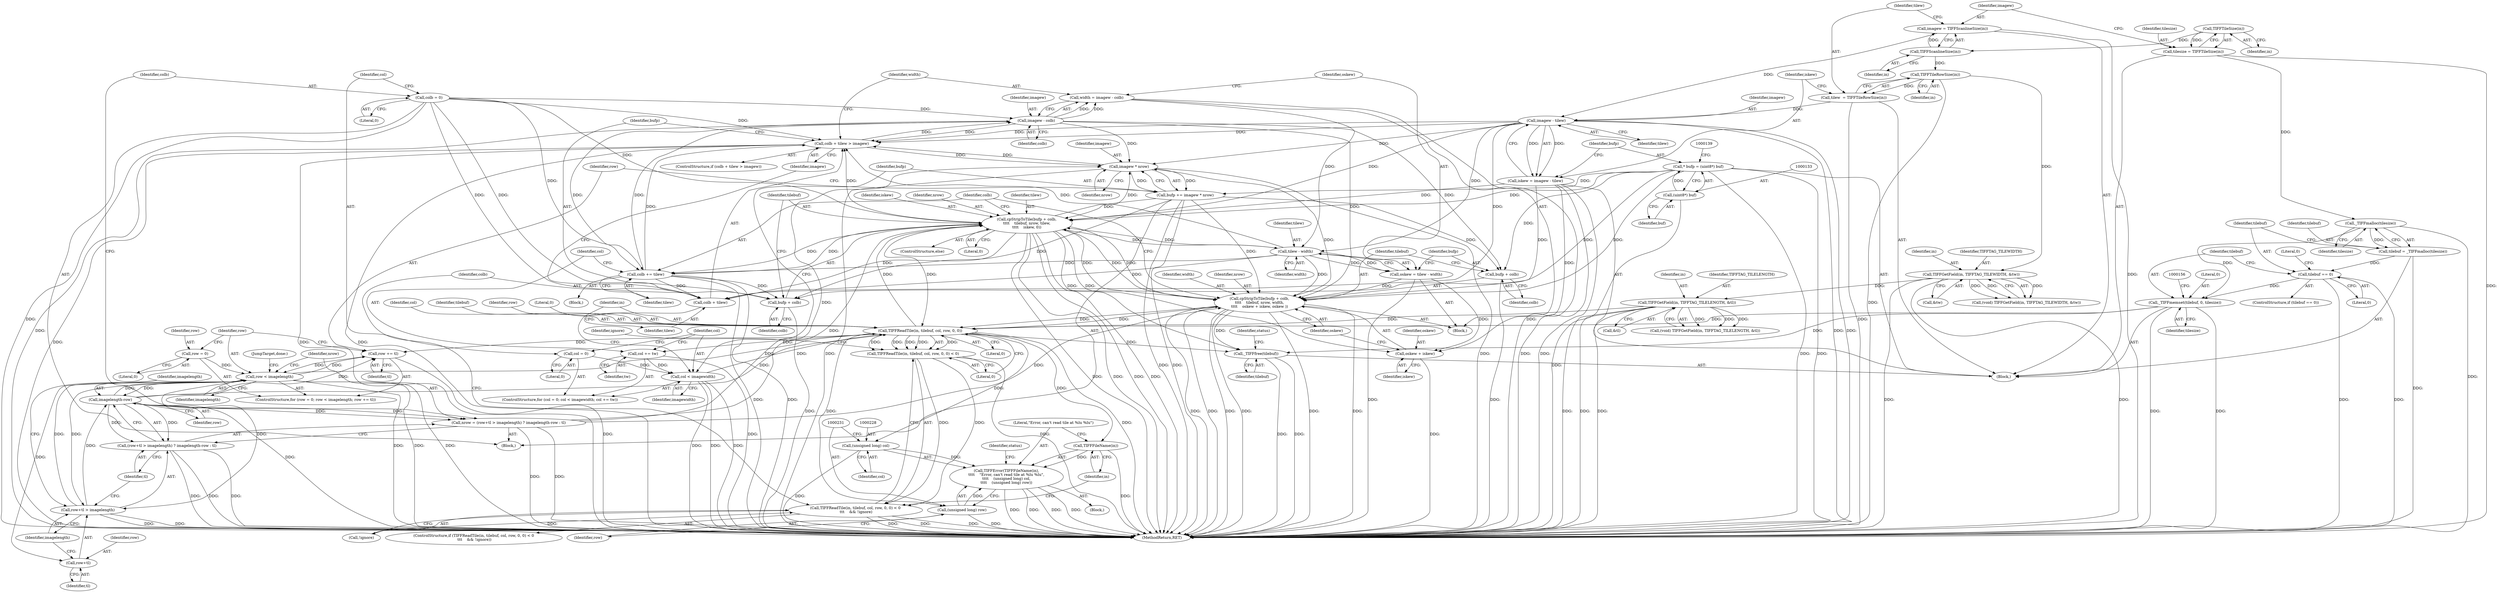 digraph "1_libtiff_5ad9d8016fbb60109302d558f7edb2cb2a3bb8e3@integer" {
"1000245" [label="(Call,width = imagew - colb)"];
"1000247" [label="(Call,imagew - colb)"];
"1000238" [label="(Call,colb + tilew > imagew)"];
"1000194" [label="(Call,colb = 0)"];
"1000277" [label="(Call,colb += tilew)"];
"1000253" [label="(Call,tilew - width)"];
"1000126" [label="(Call,imagew - tilew)"];
"1000114" [label="(Call,imagew = TIFFScanlineSize(in))"];
"1000116" [label="(Call,TIFFScanlineSize(in))"];
"1000110" [label="(Call,TIFFTileSize(in))"];
"1000119" [label="(Call,tilew  = TIFFTileRowSize(in))"];
"1000121" [label="(Call,TIFFTileRowSize(in))"];
"1000268" [label="(Call,cpStripToTile(bufp + colb,\n\t\t\t\t    tilebuf, nrow, tilew,\n\t\t\t\t    iskew, 0))"];
"1000280" [label="(Call,bufp += imagew * nrow)"];
"1000282" [label="(Call,imagew * nrow)"];
"1000181" [label="(Call,nrow = (row+tl > imagelength) ? imagelength-row : tl)"];
"1000189" [label="(Call,imagelength-row)"];
"1000184" [label="(Call,row+tl > imagelength)"];
"1000173" [label="(Call,row < imagelength)"];
"1000170" [label="(Call,row = 0)"];
"1000176" [label="(Call,row += tl)"];
"1000212" [label="(Call,TIFFReadTile(in, tilebuf, col, row, 0, 0))"];
"1000164" [label="(Call,TIFFGetField(in, TIFFTAG_TILELENGTH, &tl))"];
"1000157" [label="(Call,TIFFGetField(in, TIFFTAG_TILEWIDTH, &tw))"];
"1000256" [label="(Call,cpStripToTile(bufp + colb,\n\t\t\t\t    tilebuf, nrow, width,\n\t\t\t\t    oskew + iskew, oskew ))"];
"1000130" [label="(Call,* bufp = (uint8*) buf)"];
"1000132" [label="(Call,(uint8*) buf)"];
"1000251" [label="(Call,oskew = tilew - width)"];
"1000124" [label="(Call,iskew = imagew - tilew)"];
"1000151" [label="(Call,_TIFFmemset(tilebuf, 0, tilesize))"];
"1000146" [label="(Call,tilebuf == 0)"];
"1000141" [label="(Call,tilebuf = _TIFFmalloc(tilesize))"];
"1000143" [label="(Call,_TIFFmalloc(tilesize))"];
"1000108" [label="(Call,tilesize = TIFFTileSize(in))"];
"1000202" [label="(Call,col < imagewidth)"];
"1000199" [label="(Call,col = 0)"];
"1000205" [label="(Call,col += tw)"];
"1000245" [label="(Call,width = imagew - colb)"];
"1000239" [label="(Call,colb + tilew)"];
"1000263" [label="(Call,oskew + iskew)"];
"1000269" [label="(Call,bufp + colb)"];
"1000257" [label="(Call,bufp + colb)"];
"1000286" [label="(Call,_TIFFfree(tilebuf))"];
"1000183" [label="(Call,(row+tl > imagelength) ? imagelength-row : tl)"];
"1000185" [label="(Call,row+tl)"];
"1000211" [label="(Call,TIFFReadTile(in, tilebuf, col, row, 0, 0) < 0)"];
"1000210" [label="(Call,TIFFReadTile(in, tilebuf, col, row, 0, 0) < 0\n \t\t\t    && !ignore)"];
"1000224" [label="(Call,TIFFFileName(in))"];
"1000223" [label="(Call,TIFFError(TIFFFileName(in),\n\t\t\t\t    \"Error, can't read tile at %lu %lu\",\n\t\t\t\t    (unsigned long) col,\n\t\t\t\t    (unsigned long) row))"];
"1000227" [label="(Call,(unsigned long) col)"];
"1000230" [label="(Call,(unsigned long) row)"];
"1000219" [label="(Literal,0)"];
"1000263" [label="(Call,oskew + iskew)"];
"1000274" [label="(Identifier,tilew)"];
"1000150" [label="(Literal,0)"];
"1000249" [label="(Identifier,colb)"];
"1000116" [label="(Call,TIFFScanlineSize(in))"];
"1000245" [label="(Call,width = imagew - colb)"];
"1000272" [label="(Identifier,tilebuf)"];
"1000191" [label="(Identifier,row)"];
"1000257" [label="(Call,bufp + colb)"];
"1000213" [label="(Identifier,in)"];
"1000280" [label="(Call,bufp += imagew * nrow)"];
"1000176" [label="(Call,row += tl)"];
"1000199" [label="(Call,col = 0)"];
"1000232" [label="(Identifier,row)"];
"1000266" [label="(Identifier,oskew)"];
"1000179" [label="(Block,)"];
"1000192" [label="(Identifier,tl)"];
"1000125" [label="(Identifier,iskew)"];
"1000229" [label="(Identifier,col)"];
"1000165" [label="(Identifier,in)"];
"1000143" [label="(Call,_TIFFmalloc(tilesize))"];
"1000275" [label="(Identifier,iskew)"];
"1000281" [label="(Identifier,bufp)"];
"1000154" [label="(Identifier,tilesize)"];
"1000254" [label="(Identifier,tilew)"];
"1000196" [label="(Literal,0)"];
"1000134" [label="(Identifier,buf)"];
"1000282" [label="(Call,imagew * nrow)"];
"1000239" [label="(Call,colb + tilew)"];
"1000230" [label="(Call,(unsigned long) row)"];
"1000270" [label="(Identifier,bufp)"];
"1000278" [label="(Identifier,colb)"];
"1000172" [label="(Literal,0)"];
"1000222" [label="(Block,)"];
"1000186" [label="(Identifier,row)"];
"1000147" [label="(Identifier,tilebuf)"];
"1000183" [label="(Call,(row+tl > imagelength) ? imagelength-row : tl)"];
"1000212" [label="(Call,TIFFReadTile(in, tilebuf, col, row, 0, 0))"];
"1000185" [label="(Call,row+tl)"];
"1000166" [label="(Identifier,TIFFTAG_TILELENGTH)"];
"1000261" [label="(Identifier,nrow)"];
"1000243" [label="(Block,)"];
"1000142" [label="(Identifier,tilebuf)"];
"1000127" [label="(Identifier,imagew)"];
"1000132" [label="(Call,(uint8*) buf)"];
"1000177" [label="(Identifier,row)"];
"1000277" [label="(Call,colb += tilew)"];
"1000286" [label="(Call,_TIFFfree(tilebuf))"];
"1000211" [label="(Call,TIFFReadTile(in, tilebuf, col, row, 0, 0) < 0)"];
"1000148" [label="(Literal,0)"];
"1000203" [label="(Identifier,col)"];
"1000170" [label="(Call,row = 0)"];
"1000283" [label="(Identifier,imagew)"];
"1000167" [label="(Call,&tl)"];
"1000290" [label="(MethodReturn,RET)"];
"1000205" [label="(Call,col += tw)"];
"1000131" [label="(Identifier,bufp)"];
"1000174" [label="(Identifier,row)"];
"1000260" [label="(Identifier,tilebuf)"];
"1000164" [label="(Call,TIFFGetField(in, TIFFTAG_TILELENGTH, &tl))"];
"1000184" [label="(Call,row+tl > imagelength)"];
"1000190" [label="(Identifier,imagelength)"];
"1000182" [label="(Identifier,nrow)"];
"1000141" [label="(Call,tilebuf = _TIFFmalloc(tilesize))"];
"1000284" [label="(Identifier,nrow)"];
"1000151" [label="(Call,_TIFFmemset(tilebuf, 0, tilesize))"];
"1000287" [label="(Identifier,tilebuf)"];
"1000126" [label="(Call,imagew - tilew)"];
"1000259" [label="(Identifier,colb)"];
"1000221" [label="(Identifier,ignore)"];
"1000207" [label="(Identifier,tw)"];
"1000237" [label="(ControlStructure,if (colb + tilew > imagew))"];
"1000267" [label="(ControlStructure,else)"];
"1000117" [label="(Identifier,in)"];
"1000251" [label="(Call,oskew = tilew - width)"];
"1000160" [label="(Call,&tw)"];
"1000268" [label="(Call,cpStripToTile(bufp + colb,\n\t\t\t\t    tilebuf, nrow, tilew,\n\t\t\t\t    iskew, 0))"];
"1000119" [label="(Call,tilew  = TIFFTileRowSize(in))"];
"1000217" [label="(Literal,0)"];
"1000157" [label="(Call,TIFFGetField(in, TIFFTAG_TILEWIDTH, &tw))"];
"1000224" [label="(Call,TIFFFileName(in))"];
"1000240" [label="(Identifier,colb)"];
"1000128" [label="(Identifier,tilew)"];
"1000158" [label="(Identifier,in)"];
"1000111" [label="(Identifier,in)"];
"1000225" [label="(Identifier,in)"];
"1000187" [label="(Identifier,tl)"];
"1000215" [label="(Identifier,col)"];
"1000115" [label="(Identifier,imagew)"];
"1000201" [label="(Literal,0)"];
"1000279" [label="(Identifier,tilew)"];
"1000122" [label="(Identifier,in)"];
"1000130" [label="(Call,* bufp = (uint8*) buf)"];
"1000169" [label="(ControlStructure,for (row = 0; row < imagelength; row += tl))"];
"1000189" [label="(Call,imagelength-row)"];
"1000247" [label="(Call,imagew - colb)"];
"1000256" [label="(Call,cpStripToTile(bufp + colb,\n\t\t\t\t    tilebuf, nrow, width,\n\t\t\t\t    oskew + iskew, oskew ))"];
"1000109" [label="(Identifier,tilesize)"];
"1000209" [label="(ControlStructure,if (TIFFReadTile(in, tilebuf, col, row, 0, 0) < 0\n \t\t\t    && !ignore))"];
"1000188" [label="(Identifier,imagelength)"];
"1000200" [label="(Identifier,col)"];
"1000181" [label="(Call,nrow = (row+tl > imagelength) ? imagelength-row : tl)"];
"1000264" [label="(Identifier,oskew)"];
"1000206" [label="(Identifier,col)"];
"1000159" [label="(Identifier,TIFFTAG_TILEWIDTH)"];
"1000121" [label="(Call,TIFFTileRowSize(in))"];
"1000110" [label="(Call,TIFFTileSize(in))"];
"1000195" [label="(Identifier,colb)"];
"1000220" [label="(Call,!ignore)"];
"1000153" [label="(Literal,0)"];
"1000218" [label="(Literal,0)"];
"1000223" [label="(Call,TIFFError(TIFFFileName(in),\n\t\t\t\t    \"Error, can't read tile at %lu %lu\",\n\t\t\t\t    (unsigned long) col,\n\t\t\t\t    (unsigned long) row))"];
"1000253" [label="(Call,tilew - width)"];
"1000120" [label="(Identifier,tilew)"];
"1000144" [label="(Identifier,tilesize)"];
"1000234" [label="(Identifier,status)"];
"1000124" [label="(Call,iskew = imagew - tilew)"];
"1000202" [label="(Call,col < imagewidth)"];
"1000248" [label="(Identifier,imagew)"];
"1000246" [label="(Identifier,width)"];
"1000198" [label="(ControlStructure,for (col = 0; col < imagewidth; col += tw))"];
"1000269" [label="(Call,bufp + colb)"];
"1000273" [label="(Identifier,nrow)"];
"1000146" [label="(Call,tilebuf == 0)"];
"1000265" [label="(Identifier,iskew)"];
"1000175" [label="(Identifier,imagelength)"];
"1000162" [label="(Call,(void) TIFFGetField(in, TIFFTAG_TILELENGTH, &tl))"];
"1000155" [label="(Call,(void) TIFFGetField(in, TIFFTAG_TILEWIDTH, &tw))"];
"1000194" [label="(Call,colb = 0)"];
"1000108" [label="(Call,tilesize = TIFFTileSize(in))"];
"1000271" [label="(Identifier,colb)"];
"1000204" [label="(Identifier,imagewidth)"];
"1000214" [label="(Identifier,tilebuf)"];
"1000216" [label="(Identifier,row)"];
"1000242" [label="(Identifier,imagew)"];
"1000262" [label="(Identifier,width)"];
"1000210" [label="(Call,TIFFReadTile(in, tilebuf, col, row, 0, 0) < 0\n \t\t\t    && !ignore)"];
"1000258" [label="(Identifier,bufp)"];
"1000102" [label="(Block,)"];
"1000289" [label="(Identifier,status)"];
"1000178" [label="(Identifier,tl)"];
"1000173" [label="(Call,row < imagelength)"];
"1000241" [label="(Identifier,tilew)"];
"1000208" [label="(Block,)"];
"1000114" [label="(Call,imagew = TIFFScanlineSize(in))"];
"1000238" [label="(Call,colb + tilew > imagew)"];
"1000227" [label="(Call,(unsigned long) col)"];
"1000145" [label="(ControlStructure,if (tilebuf == 0))"];
"1000285" [label="(JumpTarget,done:)"];
"1000152" [label="(Identifier,tilebuf)"];
"1000252" [label="(Identifier,oskew)"];
"1000276" [label="(Literal,0)"];
"1000226" [label="(Literal,\"Error, can't read tile at %lu %lu\")"];
"1000171" [label="(Identifier,row)"];
"1000255" [label="(Identifier,width)"];
"1000245" -> "1000243"  [label="AST: "];
"1000245" -> "1000247"  [label="CFG: "];
"1000246" -> "1000245"  [label="AST: "];
"1000247" -> "1000245"  [label="AST: "];
"1000252" -> "1000245"  [label="CFG: "];
"1000245" -> "1000290"  [label="DDG: "];
"1000247" -> "1000245"  [label="DDG: "];
"1000247" -> "1000245"  [label="DDG: "];
"1000245" -> "1000253"  [label="DDG: "];
"1000247" -> "1000249"  [label="CFG: "];
"1000248" -> "1000247"  [label="AST: "];
"1000249" -> "1000247"  [label="AST: "];
"1000247" -> "1000290"  [label="DDG: "];
"1000247" -> "1000238"  [label="DDG: "];
"1000238" -> "1000247"  [label="DDG: "];
"1000194" -> "1000247"  [label="DDG: "];
"1000277" -> "1000247"  [label="DDG: "];
"1000247" -> "1000256"  [label="DDG: "];
"1000247" -> "1000257"  [label="DDG: "];
"1000247" -> "1000277"  [label="DDG: "];
"1000247" -> "1000282"  [label="DDG: "];
"1000238" -> "1000237"  [label="AST: "];
"1000238" -> "1000242"  [label="CFG: "];
"1000239" -> "1000238"  [label="AST: "];
"1000242" -> "1000238"  [label="AST: "];
"1000246" -> "1000238"  [label="CFG: "];
"1000270" -> "1000238"  [label="CFG: "];
"1000238" -> "1000290"  [label="DDG: "];
"1000238" -> "1000290"  [label="DDG: "];
"1000238" -> "1000290"  [label="DDG: "];
"1000194" -> "1000238"  [label="DDG: "];
"1000277" -> "1000238"  [label="DDG: "];
"1000126" -> "1000238"  [label="DDG: "];
"1000126" -> "1000238"  [label="DDG: "];
"1000253" -> "1000238"  [label="DDG: "];
"1000268" -> "1000238"  [label="DDG: "];
"1000282" -> "1000238"  [label="DDG: "];
"1000238" -> "1000282"  [label="DDG: "];
"1000194" -> "1000179"  [label="AST: "];
"1000194" -> "1000196"  [label="CFG: "];
"1000195" -> "1000194"  [label="AST: "];
"1000196" -> "1000194"  [label="AST: "];
"1000200" -> "1000194"  [label="CFG: "];
"1000194" -> "1000290"  [label="DDG: "];
"1000194" -> "1000239"  [label="DDG: "];
"1000194" -> "1000268"  [label="DDG: "];
"1000194" -> "1000269"  [label="DDG: "];
"1000194" -> "1000277"  [label="DDG: "];
"1000277" -> "1000208"  [label="AST: "];
"1000277" -> "1000279"  [label="CFG: "];
"1000278" -> "1000277"  [label="AST: "];
"1000279" -> "1000277"  [label="AST: "];
"1000206" -> "1000277"  [label="CFG: "];
"1000277" -> "1000290"  [label="DDG: "];
"1000277" -> "1000290"  [label="DDG: "];
"1000277" -> "1000239"  [label="DDG: "];
"1000277" -> "1000268"  [label="DDG: "];
"1000277" -> "1000269"  [label="DDG: "];
"1000253" -> "1000277"  [label="DDG: "];
"1000268" -> "1000277"  [label="DDG: "];
"1000253" -> "1000251"  [label="AST: "];
"1000253" -> "1000255"  [label="CFG: "];
"1000254" -> "1000253"  [label="AST: "];
"1000255" -> "1000253"  [label="AST: "];
"1000251" -> "1000253"  [label="CFG: "];
"1000253" -> "1000239"  [label="DDG: "];
"1000253" -> "1000251"  [label="DDG: "];
"1000253" -> "1000251"  [label="DDG: "];
"1000126" -> "1000253"  [label="DDG: "];
"1000268" -> "1000253"  [label="DDG: "];
"1000253" -> "1000256"  [label="DDG: "];
"1000253" -> "1000268"  [label="DDG: "];
"1000126" -> "1000124"  [label="AST: "];
"1000126" -> "1000128"  [label="CFG: "];
"1000127" -> "1000126"  [label="AST: "];
"1000128" -> "1000126"  [label="AST: "];
"1000124" -> "1000126"  [label="CFG: "];
"1000126" -> "1000290"  [label="DDG: "];
"1000126" -> "1000290"  [label="DDG: "];
"1000126" -> "1000124"  [label="DDG: "];
"1000126" -> "1000124"  [label="DDG: "];
"1000114" -> "1000126"  [label="DDG: "];
"1000119" -> "1000126"  [label="DDG: "];
"1000126" -> "1000239"  [label="DDG: "];
"1000126" -> "1000268"  [label="DDG: "];
"1000126" -> "1000282"  [label="DDG: "];
"1000114" -> "1000102"  [label="AST: "];
"1000114" -> "1000116"  [label="CFG: "];
"1000115" -> "1000114"  [label="AST: "];
"1000116" -> "1000114"  [label="AST: "];
"1000120" -> "1000114"  [label="CFG: "];
"1000114" -> "1000290"  [label="DDG: "];
"1000116" -> "1000114"  [label="DDG: "];
"1000116" -> "1000117"  [label="CFG: "];
"1000117" -> "1000116"  [label="AST: "];
"1000110" -> "1000116"  [label="DDG: "];
"1000116" -> "1000121"  [label="DDG: "];
"1000110" -> "1000108"  [label="AST: "];
"1000110" -> "1000111"  [label="CFG: "];
"1000111" -> "1000110"  [label="AST: "];
"1000108" -> "1000110"  [label="CFG: "];
"1000110" -> "1000108"  [label="DDG: "];
"1000119" -> "1000102"  [label="AST: "];
"1000119" -> "1000121"  [label="CFG: "];
"1000120" -> "1000119"  [label="AST: "];
"1000121" -> "1000119"  [label="AST: "];
"1000125" -> "1000119"  [label="CFG: "];
"1000119" -> "1000290"  [label="DDG: "];
"1000121" -> "1000119"  [label="DDG: "];
"1000121" -> "1000122"  [label="CFG: "];
"1000122" -> "1000121"  [label="AST: "];
"1000121" -> "1000290"  [label="DDG: "];
"1000121" -> "1000157"  [label="DDG: "];
"1000268" -> "1000267"  [label="AST: "];
"1000268" -> "1000276"  [label="CFG: "];
"1000269" -> "1000268"  [label="AST: "];
"1000272" -> "1000268"  [label="AST: "];
"1000273" -> "1000268"  [label="AST: "];
"1000274" -> "1000268"  [label="AST: "];
"1000275" -> "1000268"  [label="AST: "];
"1000276" -> "1000268"  [label="AST: "];
"1000278" -> "1000268"  [label="CFG: "];
"1000268" -> "1000290"  [label="DDG: "];
"1000268" -> "1000290"  [label="DDG: "];
"1000268" -> "1000290"  [label="DDG: "];
"1000268" -> "1000290"  [label="DDG: "];
"1000268" -> "1000212"  [label="DDG: "];
"1000268" -> "1000239"  [label="DDG: "];
"1000268" -> "1000256"  [label="DDG: "];
"1000268" -> "1000256"  [label="DDG: "];
"1000268" -> "1000263"  [label="DDG: "];
"1000280" -> "1000268"  [label="DDG: "];
"1000130" -> "1000268"  [label="DDG: "];
"1000212" -> "1000268"  [label="DDG: "];
"1000181" -> "1000268"  [label="DDG: "];
"1000256" -> "1000268"  [label="DDG: "];
"1000124" -> "1000268"  [label="DDG: "];
"1000268" -> "1000282"  [label="DDG: "];
"1000268" -> "1000286"  [label="DDG: "];
"1000280" -> "1000179"  [label="AST: "];
"1000280" -> "1000282"  [label="CFG: "];
"1000281" -> "1000280"  [label="AST: "];
"1000282" -> "1000280"  [label="AST: "];
"1000177" -> "1000280"  [label="CFG: "];
"1000280" -> "1000290"  [label="DDG: "];
"1000280" -> "1000290"  [label="DDG: "];
"1000280" -> "1000256"  [label="DDG: "];
"1000280" -> "1000257"  [label="DDG: "];
"1000280" -> "1000269"  [label="DDG: "];
"1000282" -> "1000280"  [label="DDG: "];
"1000282" -> "1000280"  [label="DDG: "];
"1000130" -> "1000280"  [label="DDG: "];
"1000282" -> "1000284"  [label="CFG: "];
"1000283" -> "1000282"  [label="AST: "];
"1000284" -> "1000282"  [label="AST: "];
"1000282" -> "1000290"  [label="DDG: "];
"1000282" -> "1000290"  [label="DDG: "];
"1000181" -> "1000282"  [label="DDG: "];
"1000256" -> "1000282"  [label="DDG: "];
"1000181" -> "1000179"  [label="AST: "];
"1000181" -> "1000183"  [label="CFG: "];
"1000182" -> "1000181"  [label="AST: "];
"1000183" -> "1000181"  [label="AST: "];
"1000195" -> "1000181"  [label="CFG: "];
"1000181" -> "1000290"  [label="DDG: "];
"1000181" -> "1000290"  [label="DDG: "];
"1000189" -> "1000181"  [label="DDG: "];
"1000189" -> "1000181"  [label="DDG: "];
"1000181" -> "1000256"  [label="DDG: "];
"1000189" -> "1000183"  [label="AST: "];
"1000189" -> "1000191"  [label="CFG: "];
"1000190" -> "1000189"  [label="AST: "];
"1000191" -> "1000189"  [label="AST: "];
"1000183" -> "1000189"  [label="CFG: "];
"1000189" -> "1000290"  [label="DDG: "];
"1000189" -> "1000173"  [label="DDG: "];
"1000189" -> "1000176"  [label="DDG: "];
"1000189" -> "1000183"  [label="DDG: "];
"1000189" -> "1000183"  [label="DDG: "];
"1000184" -> "1000189"  [label="DDG: "];
"1000173" -> "1000189"  [label="DDG: "];
"1000189" -> "1000212"  [label="DDG: "];
"1000184" -> "1000183"  [label="AST: "];
"1000184" -> "1000188"  [label="CFG: "];
"1000185" -> "1000184"  [label="AST: "];
"1000188" -> "1000184"  [label="AST: "];
"1000190" -> "1000184"  [label="CFG: "];
"1000192" -> "1000184"  [label="CFG: "];
"1000184" -> "1000290"  [label="DDG: "];
"1000184" -> "1000290"  [label="DDG: "];
"1000184" -> "1000173"  [label="DDG: "];
"1000173" -> "1000184"  [label="DDG: "];
"1000173" -> "1000184"  [label="DDG: "];
"1000173" -> "1000169"  [label="AST: "];
"1000173" -> "1000175"  [label="CFG: "];
"1000174" -> "1000173"  [label="AST: "];
"1000175" -> "1000173"  [label="AST: "];
"1000182" -> "1000173"  [label="CFG: "];
"1000285" -> "1000173"  [label="CFG: "];
"1000173" -> "1000290"  [label="DDG: "];
"1000173" -> "1000290"  [label="DDG: "];
"1000173" -> "1000290"  [label="DDG: "];
"1000170" -> "1000173"  [label="DDG: "];
"1000176" -> "1000173"  [label="DDG: "];
"1000173" -> "1000176"  [label="DDG: "];
"1000173" -> "1000185"  [label="DDG: "];
"1000173" -> "1000212"  [label="DDG: "];
"1000170" -> "1000169"  [label="AST: "];
"1000170" -> "1000172"  [label="CFG: "];
"1000171" -> "1000170"  [label="AST: "];
"1000172" -> "1000170"  [label="AST: "];
"1000174" -> "1000170"  [label="CFG: "];
"1000176" -> "1000169"  [label="AST: "];
"1000176" -> "1000178"  [label="CFG: "];
"1000177" -> "1000176"  [label="AST: "];
"1000178" -> "1000176"  [label="AST: "];
"1000174" -> "1000176"  [label="CFG: "];
"1000176" -> "1000290"  [label="DDG: "];
"1000212" -> "1000176"  [label="DDG: "];
"1000212" -> "1000211"  [label="AST: "];
"1000212" -> "1000218"  [label="CFG: "];
"1000213" -> "1000212"  [label="AST: "];
"1000214" -> "1000212"  [label="AST: "];
"1000215" -> "1000212"  [label="AST: "];
"1000216" -> "1000212"  [label="AST: "];
"1000217" -> "1000212"  [label="AST: "];
"1000218" -> "1000212"  [label="AST: "];
"1000219" -> "1000212"  [label="CFG: "];
"1000212" -> "1000290"  [label="DDG: "];
"1000212" -> "1000205"  [label="DDG: "];
"1000212" -> "1000211"  [label="DDG: "];
"1000212" -> "1000211"  [label="DDG: "];
"1000212" -> "1000211"  [label="DDG: "];
"1000212" -> "1000211"  [label="DDG: "];
"1000212" -> "1000211"  [label="DDG: "];
"1000164" -> "1000212"  [label="DDG: "];
"1000256" -> "1000212"  [label="DDG: "];
"1000151" -> "1000212"  [label="DDG: "];
"1000202" -> "1000212"  [label="DDG: "];
"1000212" -> "1000224"  [label="DDG: "];
"1000212" -> "1000227"  [label="DDG: "];
"1000212" -> "1000230"  [label="DDG: "];
"1000212" -> "1000256"  [label="DDG: "];
"1000212" -> "1000286"  [label="DDG: "];
"1000164" -> "1000162"  [label="AST: "];
"1000164" -> "1000167"  [label="CFG: "];
"1000165" -> "1000164"  [label="AST: "];
"1000166" -> "1000164"  [label="AST: "];
"1000167" -> "1000164"  [label="AST: "];
"1000162" -> "1000164"  [label="CFG: "];
"1000164" -> "1000290"  [label="DDG: "];
"1000164" -> "1000290"  [label="DDG: "];
"1000164" -> "1000290"  [label="DDG: "];
"1000164" -> "1000162"  [label="DDG: "];
"1000164" -> "1000162"  [label="DDG: "];
"1000164" -> "1000162"  [label="DDG: "];
"1000157" -> "1000164"  [label="DDG: "];
"1000157" -> "1000155"  [label="AST: "];
"1000157" -> "1000160"  [label="CFG: "];
"1000158" -> "1000157"  [label="AST: "];
"1000159" -> "1000157"  [label="AST: "];
"1000160" -> "1000157"  [label="AST: "];
"1000155" -> "1000157"  [label="CFG: "];
"1000157" -> "1000290"  [label="DDG: "];
"1000157" -> "1000290"  [label="DDG: "];
"1000157" -> "1000155"  [label="DDG: "];
"1000157" -> "1000155"  [label="DDG: "];
"1000157" -> "1000155"  [label="DDG: "];
"1000256" -> "1000243"  [label="AST: "];
"1000256" -> "1000266"  [label="CFG: "];
"1000257" -> "1000256"  [label="AST: "];
"1000260" -> "1000256"  [label="AST: "];
"1000261" -> "1000256"  [label="AST: "];
"1000262" -> "1000256"  [label="AST: "];
"1000263" -> "1000256"  [label="AST: "];
"1000266" -> "1000256"  [label="AST: "];
"1000278" -> "1000256"  [label="CFG: "];
"1000256" -> "1000290"  [label="DDG: "];
"1000256" -> "1000290"  [label="DDG: "];
"1000256" -> "1000290"  [label="DDG: "];
"1000256" -> "1000290"  [label="DDG: "];
"1000256" -> "1000290"  [label="DDG: "];
"1000256" -> "1000290"  [label="DDG: "];
"1000130" -> "1000256"  [label="DDG: "];
"1000251" -> "1000256"  [label="DDG: "];
"1000124" -> "1000256"  [label="DDG: "];
"1000256" -> "1000286"  [label="DDG: "];
"1000130" -> "1000102"  [label="AST: "];
"1000130" -> "1000132"  [label="CFG: "];
"1000131" -> "1000130"  [label="AST: "];
"1000132" -> "1000130"  [label="AST: "];
"1000139" -> "1000130"  [label="CFG: "];
"1000130" -> "1000290"  [label="DDG: "];
"1000130" -> "1000290"  [label="DDG: "];
"1000132" -> "1000130"  [label="DDG: "];
"1000130" -> "1000257"  [label="DDG: "];
"1000130" -> "1000269"  [label="DDG: "];
"1000132" -> "1000134"  [label="CFG: "];
"1000133" -> "1000132"  [label="AST: "];
"1000134" -> "1000132"  [label="AST: "];
"1000132" -> "1000290"  [label="DDG: "];
"1000251" -> "1000243"  [label="AST: "];
"1000252" -> "1000251"  [label="AST: "];
"1000258" -> "1000251"  [label="CFG: "];
"1000251" -> "1000290"  [label="DDG: "];
"1000251" -> "1000263"  [label="DDG: "];
"1000124" -> "1000102"  [label="AST: "];
"1000125" -> "1000124"  [label="AST: "];
"1000131" -> "1000124"  [label="CFG: "];
"1000124" -> "1000290"  [label="DDG: "];
"1000124" -> "1000290"  [label="DDG: "];
"1000124" -> "1000263"  [label="DDG: "];
"1000151" -> "1000102"  [label="AST: "];
"1000151" -> "1000154"  [label="CFG: "];
"1000152" -> "1000151"  [label="AST: "];
"1000153" -> "1000151"  [label="AST: "];
"1000154" -> "1000151"  [label="AST: "];
"1000156" -> "1000151"  [label="CFG: "];
"1000151" -> "1000290"  [label="DDG: "];
"1000151" -> "1000290"  [label="DDG: "];
"1000146" -> "1000151"  [label="DDG: "];
"1000143" -> "1000151"  [label="DDG: "];
"1000151" -> "1000286"  [label="DDG: "];
"1000146" -> "1000145"  [label="AST: "];
"1000146" -> "1000148"  [label="CFG: "];
"1000147" -> "1000146"  [label="AST: "];
"1000148" -> "1000146"  [label="AST: "];
"1000150" -> "1000146"  [label="CFG: "];
"1000152" -> "1000146"  [label="CFG: "];
"1000146" -> "1000290"  [label="DDG: "];
"1000146" -> "1000290"  [label="DDG: "];
"1000141" -> "1000146"  [label="DDG: "];
"1000141" -> "1000102"  [label="AST: "];
"1000141" -> "1000143"  [label="CFG: "];
"1000142" -> "1000141"  [label="AST: "];
"1000143" -> "1000141"  [label="AST: "];
"1000147" -> "1000141"  [label="CFG: "];
"1000141" -> "1000290"  [label="DDG: "];
"1000143" -> "1000141"  [label="DDG: "];
"1000143" -> "1000144"  [label="CFG: "];
"1000144" -> "1000143"  [label="AST: "];
"1000143" -> "1000290"  [label="DDG: "];
"1000108" -> "1000143"  [label="DDG: "];
"1000108" -> "1000102"  [label="AST: "];
"1000109" -> "1000108"  [label="AST: "];
"1000115" -> "1000108"  [label="CFG: "];
"1000108" -> "1000290"  [label="DDG: "];
"1000202" -> "1000198"  [label="AST: "];
"1000202" -> "1000204"  [label="CFG: "];
"1000203" -> "1000202"  [label="AST: "];
"1000204" -> "1000202"  [label="AST: "];
"1000213" -> "1000202"  [label="CFG: "];
"1000281" -> "1000202"  [label="CFG: "];
"1000202" -> "1000290"  [label="DDG: "];
"1000202" -> "1000290"  [label="DDG: "];
"1000202" -> "1000290"  [label="DDG: "];
"1000199" -> "1000202"  [label="DDG: "];
"1000205" -> "1000202"  [label="DDG: "];
"1000199" -> "1000198"  [label="AST: "];
"1000199" -> "1000201"  [label="CFG: "];
"1000200" -> "1000199"  [label="AST: "];
"1000201" -> "1000199"  [label="AST: "];
"1000203" -> "1000199"  [label="CFG: "];
"1000205" -> "1000198"  [label="AST: "];
"1000205" -> "1000207"  [label="CFG: "];
"1000206" -> "1000205"  [label="AST: "];
"1000207" -> "1000205"  [label="AST: "];
"1000203" -> "1000205"  [label="CFG: "];
"1000205" -> "1000290"  [label="DDG: "];
"1000239" -> "1000241"  [label="CFG: "];
"1000240" -> "1000239"  [label="AST: "];
"1000241" -> "1000239"  [label="AST: "];
"1000242" -> "1000239"  [label="CFG: "];
"1000263" -> "1000265"  [label="CFG: "];
"1000264" -> "1000263"  [label="AST: "];
"1000265" -> "1000263"  [label="AST: "];
"1000266" -> "1000263"  [label="CFG: "];
"1000263" -> "1000290"  [label="DDG: "];
"1000269" -> "1000271"  [label="CFG: "];
"1000270" -> "1000269"  [label="AST: "];
"1000271" -> "1000269"  [label="AST: "];
"1000272" -> "1000269"  [label="CFG: "];
"1000269" -> "1000290"  [label="DDG: "];
"1000257" -> "1000259"  [label="CFG: "];
"1000258" -> "1000257"  [label="AST: "];
"1000259" -> "1000257"  [label="AST: "];
"1000260" -> "1000257"  [label="CFG: "];
"1000257" -> "1000290"  [label="DDG: "];
"1000286" -> "1000102"  [label="AST: "];
"1000286" -> "1000287"  [label="CFG: "];
"1000287" -> "1000286"  [label="AST: "];
"1000289" -> "1000286"  [label="CFG: "];
"1000286" -> "1000290"  [label="DDG: "];
"1000286" -> "1000290"  [label="DDG: "];
"1000183" -> "1000192"  [label="CFG: "];
"1000192" -> "1000183"  [label="AST: "];
"1000183" -> "1000290"  [label="DDG: "];
"1000183" -> "1000290"  [label="DDG: "];
"1000183" -> "1000290"  [label="DDG: "];
"1000185" -> "1000187"  [label="CFG: "];
"1000186" -> "1000185"  [label="AST: "];
"1000187" -> "1000185"  [label="AST: "];
"1000188" -> "1000185"  [label="CFG: "];
"1000211" -> "1000210"  [label="AST: "];
"1000211" -> "1000219"  [label="CFG: "];
"1000219" -> "1000211"  [label="AST: "];
"1000221" -> "1000211"  [label="CFG: "];
"1000210" -> "1000211"  [label="CFG: "];
"1000211" -> "1000290"  [label="DDG: "];
"1000211" -> "1000210"  [label="DDG: "];
"1000211" -> "1000210"  [label="DDG: "];
"1000210" -> "1000209"  [label="AST: "];
"1000210" -> "1000220"  [label="CFG: "];
"1000220" -> "1000210"  [label="AST: "];
"1000225" -> "1000210"  [label="CFG: "];
"1000240" -> "1000210"  [label="CFG: "];
"1000210" -> "1000290"  [label="DDG: "];
"1000210" -> "1000290"  [label="DDG: "];
"1000210" -> "1000290"  [label="DDG: "];
"1000220" -> "1000210"  [label="DDG: "];
"1000224" -> "1000223"  [label="AST: "];
"1000224" -> "1000225"  [label="CFG: "];
"1000225" -> "1000224"  [label="AST: "];
"1000226" -> "1000224"  [label="CFG: "];
"1000224" -> "1000290"  [label="DDG: "];
"1000224" -> "1000223"  [label="DDG: "];
"1000223" -> "1000222"  [label="AST: "];
"1000223" -> "1000230"  [label="CFG: "];
"1000226" -> "1000223"  [label="AST: "];
"1000227" -> "1000223"  [label="AST: "];
"1000230" -> "1000223"  [label="AST: "];
"1000234" -> "1000223"  [label="CFG: "];
"1000223" -> "1000290"  [label="DDG: "];
"1000223" -> "1000290"  [label="DDG: "];
"1000223" -> "1000290"  [label="DDG: "];
"1000223" -> "1000290"  [label="DDG: "];
"1000227" -> "1000223"  [label="DDG: "];
"1000230" -> "1000223"  [label="DDG: "];
"1000227" -> "1000229"  [label="CFG: "];
"1000228" -> "1000227"  [label="AST: "];
"1000229" -> "1000227"  [label="AST: "];
"1000231" -> "1000227"  [label="CFG: "];
"1000227" -> "1000290"  [label="DDG: "];
"1000230" -> "1000232"  [label="CFG: "];
"1000231" -> "1000230"  [label="AST: "];
"1000232" -> "1000230"  [label="AST: "];
"1000230" -> "1000290"  [label="DDG: "];
}
